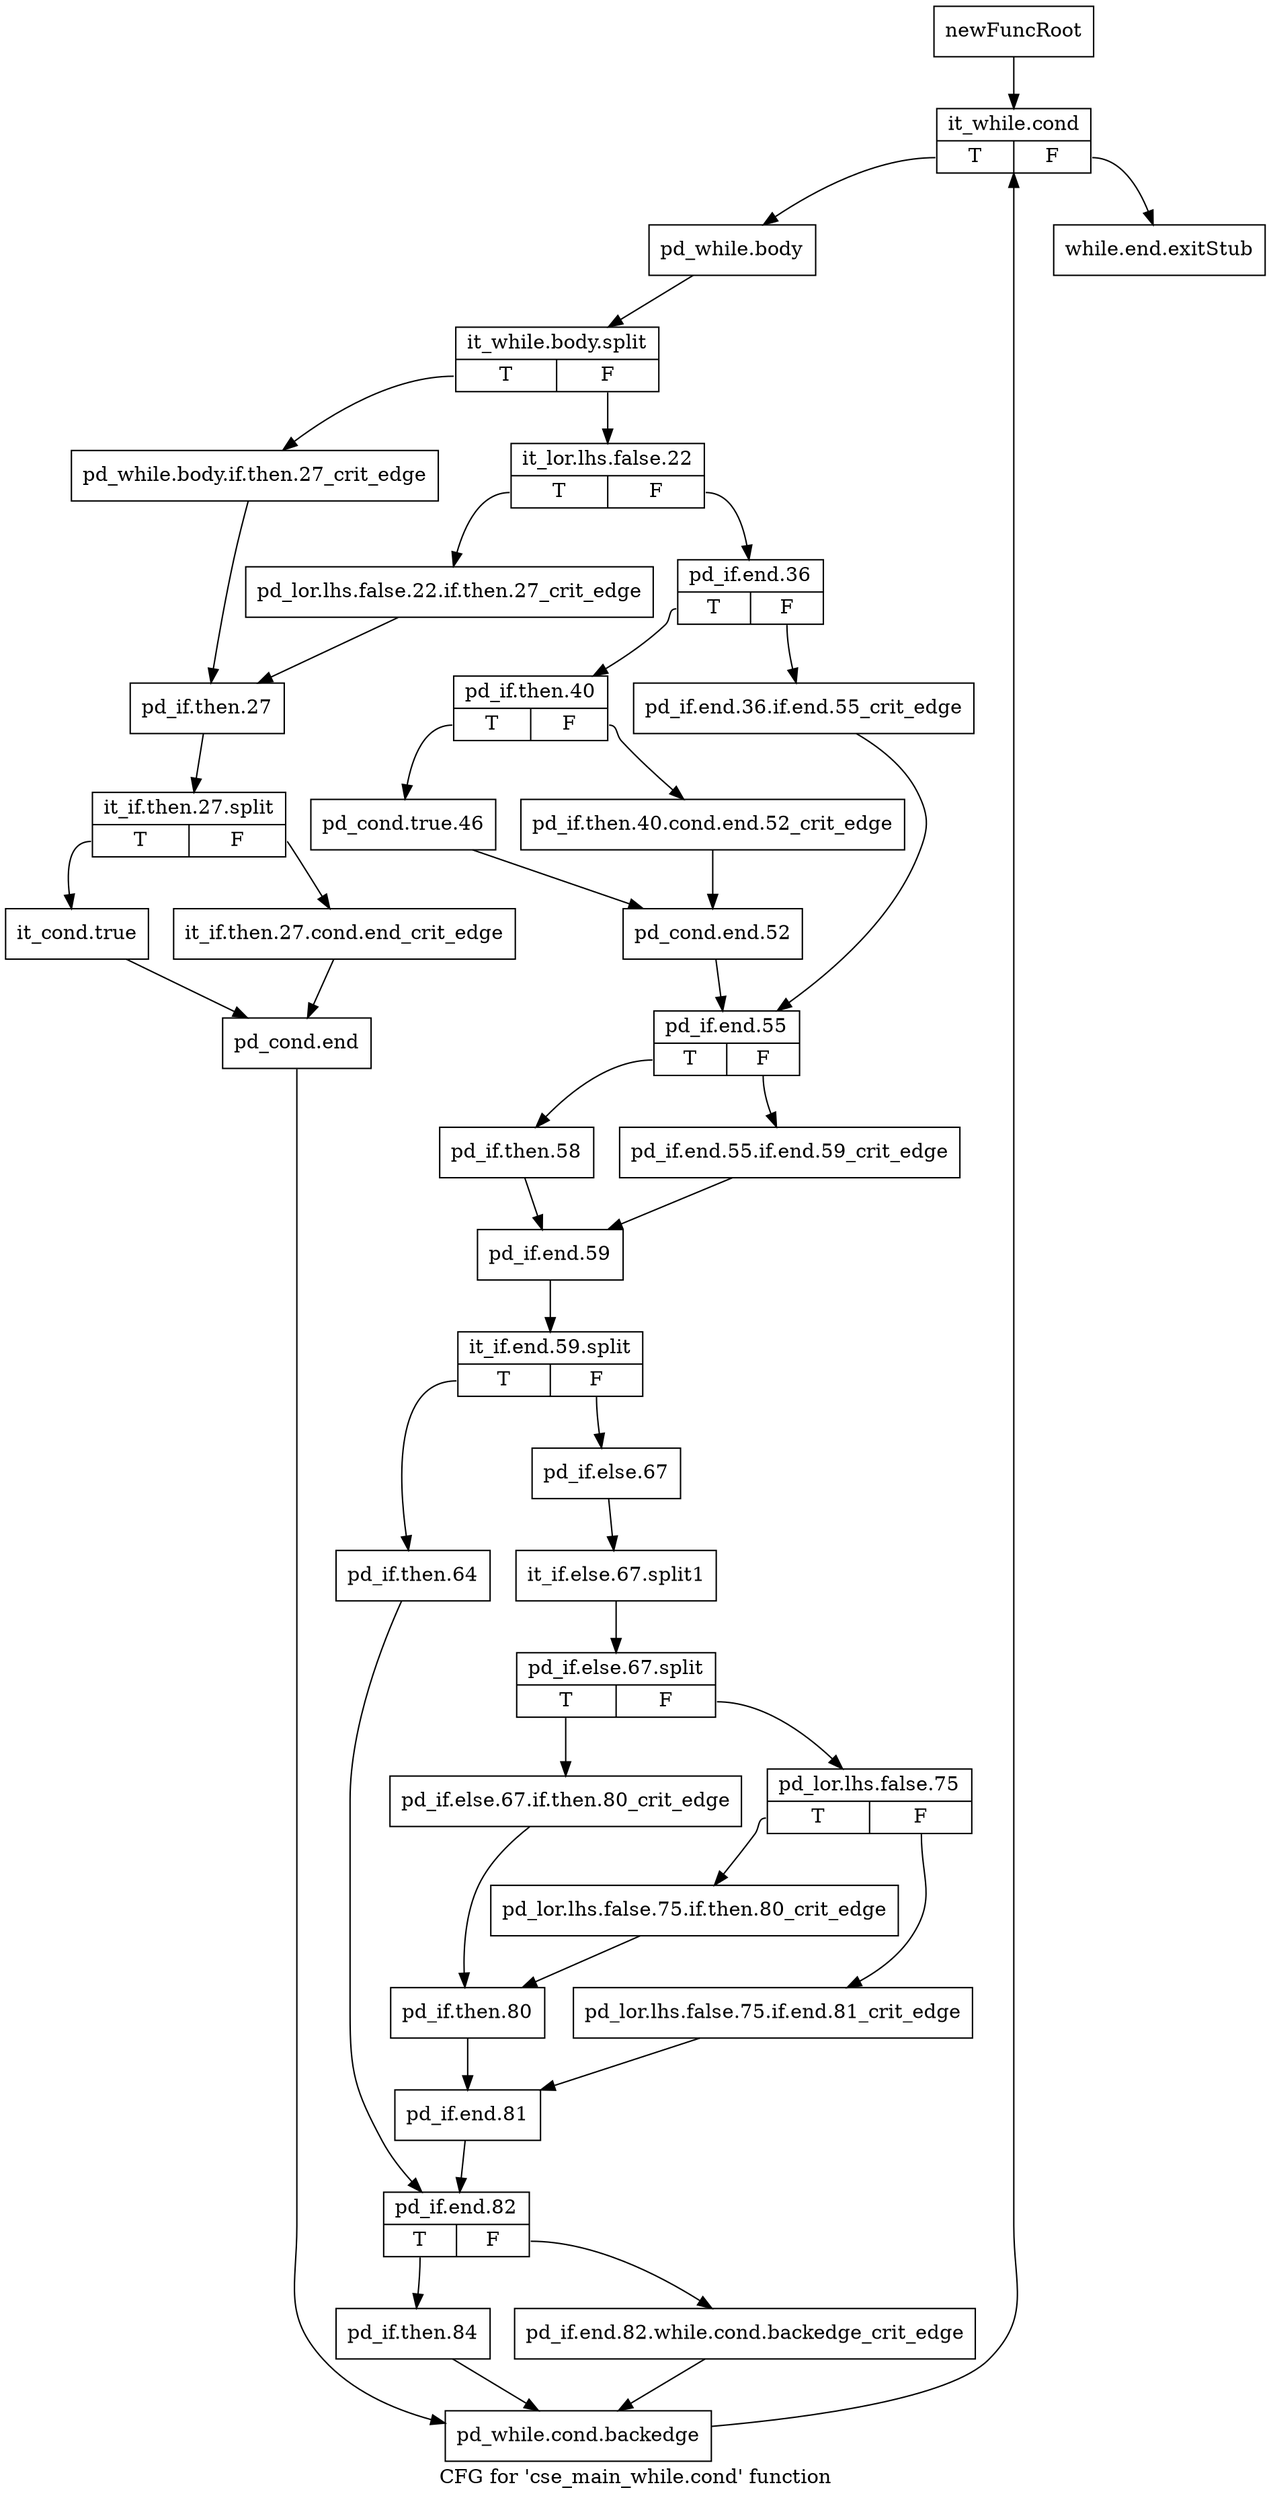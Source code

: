 digraph "CFG for 'cse_main_while.cond' function" {
	label="CFG for 'cse_main_while.cond' function";

	Node0xa7f09a0 [shape=record,label="{newFuncRoot}"];
	Node0xa7f09a0 -> Node0xa7f0a40;
	Node0xa7f09f0 [shape=record,label="{while.end.exitStub}"];
	Node0xa7f0a40 [shape=record,label="{it_while.cond|{<s0>T|<s1>F}}"];
	Node0xa7f0a40:s0 -> Node0xa7f0a90;
	Node0xa7f0a40:s1 -> Node0xa7f09f0;
	Node0xa7f0a90 [shape=record,label="{pd_while.body}"];
	Node0xa7f0a90 -> Node0xf30e850;
	Node0xf30e850 [shape=record,label="{it_while.body.split|{<s0>T|<s1>F}}"];
	Node0xf30e850:s0 -> Node0xa7f5610;
	Node0xf30e850:s1 -> Node0xa7f0ae0;
	Node0xa7f0ae0 [shape=record,label="{it_lor.lhs.false.22|{<s0>T|<s1>F}}"];
	Node0xa7f0ae0:s0 -> Node0xa7f55c0;
	Node0xa7f0ae0:s1 -> Node0xa7f0b30;
	Node0xa7f0b30 [shape=record,label="{pd_if.end.36|{<s0>T|<s1>F}}"];
	Node0xa7f0b30:s0 -> Node0xa7f0bd0;
	Node0xa7f0b30:s1 -> Node0xa7f0b80;
	Node0xa7f0b80 [shape=record,label="{pd_if.end.36.if.end.55_crit_edge}"];
	Node0xa7f0b80 -> Node0xa7f5110;
	Node0xa7f0bd0 [shape=record,label="{pd_if.then.40|{<s0>T|<s1>F}}"];
	Node0xa7f0bd0:s0 -> Node0xa7f0c70;
	Node0xa7f0bd0:s1 -> Node0xa7f0c20;
	Node0xa7f0c20 [shape=record,label="{pd_if.then.40.cond.end.52_crit_edge}"];
	Node0xa7f0c20 -> Node0xa7f0cc0;
	Node0xa7f0c70 [shape=record,label="{pd_cond.true.46}"];
	Node0xa7f0c70 -> Node0xa7f0cc0;
	Node0xa7f0cc0 [shape=record,label="{pd_cond.end.52}"];
	Node0xa7f0cc0 -> Node0xa7f5110;
	Node0xa7f5110 [shape=record,label="{pd_if.end.55|{<s0>T|<s1>F}}"];
	Node0xa7f5110:s0 -> Node0xa7f51b0;
	Node0xa7f5110:s1 -> Node0xa7f5160;
	Node0xa7f5160 [shape=record,label="{pd_if.end.55.if.end.59_crit_edge}"];
	Node0xa7f5160 -> Node0xa7f5200;
	Node0xa7f51b0 [shape=record,label="{pd_if.then.58}"];
	Node0xa7f51b0 -> Node0xa7f5200;
	Node0xa7f5200 [shape=record,label="{pd_if.end.59}"];
	Node0xa7f5200 -> Node0xf3e0390;
	Node0xf3e0390 [shape=record,label="{it_if.end.59.split|{<s0>T|<s1>F}}"];
	Node0xf3e0390:s0 -> Node0xa7f5480;
	Node0xf3e0390:s1 -> Node0xa7f5250;
	Node0xa7f5250 [shape=record,label="{pd_if.else.67}"];
	Node0xa7f5250 -> Node0xf3fce00;
	Node0xf3fce00 [shape=record,label="{it_if.else.67.split1}"];
	Node0xf3fce00 -> Node0xf3e05c0;
	Node0xf3e05c0 [shape=record,label="{pd_if.else.67.split|{<s0>T|<s1>F}}"];
	Node0xf3e05c0:s0 -> Node0xa7f5390;
	Node0xf3e05c0:s1 -> Node0xa7f52a0;
	Node0xa7f52a0 [shape=record,label="{pd_lor.lhs.false.75|{<s0>T|<s1>F}}"];
	Node0xa7f52a0:s0 -> Node0xa7f5340;
	Node0xa7f52a0:s1 -> Node0xa7f52f0;
	Node0xa7f52f0 [shape=record,label="{pd_lor.lhs.false.75.if.end.81_crit_edge}"];
	Node0xa7f52f0 -> Node0xa7f5430;
	Node0xa7f5340 [shape=record,label="{pd_lor.lhs.false.75.if.then.80_crit_edge}"];
	Node0xa7f5340 -> Node0xa7f53e0;
	Node0xa7f5390 [shape=record,label="{pd_if.else.67.if.then.80_crit_edge}"];
	Node0xa7f5390 -> Node0xa7f53e0;
	Node0xa7f53e0 [shape=record,label="{pd_if.then.80}"];
	Node0xa7f53e0 -> Node0xa7f5430;
	Node0xa7f5430 [shape=record,label="{pd_if.end.81}"];
	Node0xa7f5430 -> Node0xa7f54d0;
	Node0xa7f5480 [shape=record,label="{pd_if.then.64}"];
	Node0xa7f5480 -> Node0xa7f54d0;
	Node0xa7f54d0 [shape=record,label="{pd_if.end.82|{<s0>T|<s1>F}}"];
	Node0xa7f54d0:s0 -> Node0xa7f5570;
	Node0xa7f54d0:s1 -> Node0xa7f5520;
	Node0xa7f5520 [shape=record,label="{pd_if.end.82.while.cond.backedge_crit_edge}"];
	Node0xa7f5520 -> Node0xa7f57a0;
	Node0xa7f5570 [shape=record,label="{pd_if.then.84}"];
	Node0xa7f5570 -> Node0xa7f57a0;
	Node0xa7f55c0 [shape=record,label="{pd_lor.lhs.false.22.if.then.27_crit_edge}"];
	Node0xa7f55c0 -> Node0xa7f5660;
	Node0xa7f5610 [shape=record,label="{pd_while.body.if.then.27_crit_edge}"];
	Node0xa7f5610 -> Node0xa7f5660;
	Node0xa7f5660 [shape=record,label="{pd_if.then.27}"];
	Node0xa7f5660 -> Node0xf440d80;
	Node0xf440d80 [shape=record,label="{it_if.then.27.split|{<s0>T|<s1>F}}"];
	Node0xf440d80:s0 -> Node0xa7f5700;
	Node0xf440d80:s1 -> Node0xa7f56b0;
	Node0xa7f56b0 [shape=record,label="{it_if.then.27.cond.end_crit_edge}"];
	Node0xa7f56b0 -> Node0xa7f5750;
	Node0xa7f5700 [shape=record,label="{it_cond.true}"];
	Node0xa7f5700 -> Node0xa7f5750;
	Node0xa7f5750 [shape=record,label="{pd_cond.end}"];
	Node0xa7f5750 -> Node0xa7f57a0;
	Node0xa7f57a0 [shape=record,label="{pd_while.cond.backedge}"];
	Node0xa7f57a0 -> Node0xa7f0a40;
}

